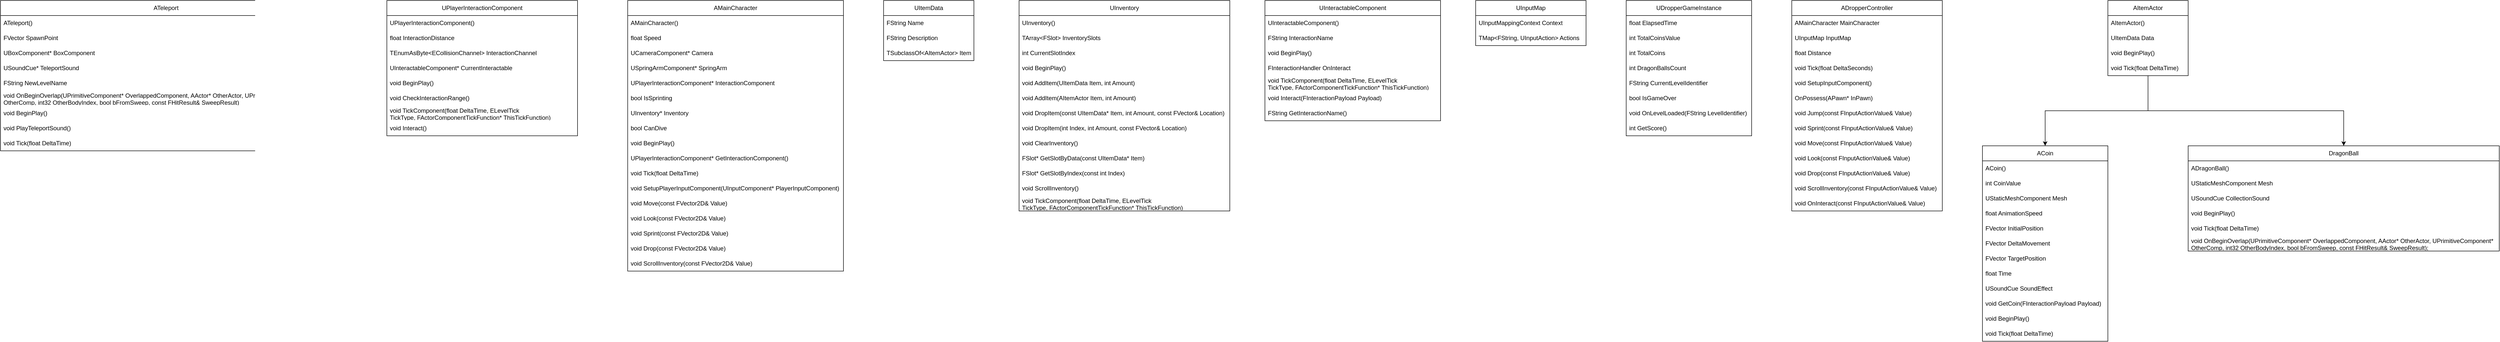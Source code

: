 <mxfile version="25.0.3">
  <diagram name="Page-1" id="bDAnoseihjKNJXGVHMe6">
    <mxGraphModel dx="6209" dy="1132" grid="1" gridSize="10" guides="1" tooltips="1" connect="1" arrows="1" fold="1" page="1" pageScale="1" pageWidth="827" pageHeight="1169" math="0" shadow="0">
      <root>
        <mxCell id="0" />
        <mxCell id="1" parent="0" />
        <mxCell id="53XQdtnuftTGXrELk2Gp-2" value="ACoin" style="swimlane;fontStyle=0;childLayout=stackLayout;horizontal=1;startSize=30;horizontalStack=0;resizeParent=1;resizeParentMax=0;resizeLast=0;collapsible=1;marginBottom=0;whiteSpace=wrap;html=1;" vertex="1" parent="1">
          <mxGeometry x="110" y="330" width="250" height="390" as="geometry">
            <mxRectangle x="110" y="330" width="70" height="30" as="alternateBounds" />
          </mxGeometry>
        </mxCell>
        <mxCell id="53XQdtnuftTGXrELk2Gp-3" value="ACoin()" style="text;strokeColor=none;fillColor=none;align=left;verticalAlign=middle;spacingLeft=4;spacingRight=4;overflow=hidden;points=[[0,0.5],[1,0.5]];portConstraint=eastwest;rotatable=0;whiteSpace=wrap;html=1;" vertex="1" parent="53XQdtnuftTGXrELk2Gp-2">
          <mxGeometry y="30" width="250" height="30" as="geometry" />
        </mxCell>
        <mxCell id="53XQdtnuftTGXrELk2Gp-4" value="int CoinValue" style="text;strokeColor=none;fillColor=none;align=left;verticalAlign=middle;spacingLeft=4;spacingRight=4;overflow=hidden;points=[[0,0.5],[1,0.5]];portConstraint=eastwest;rotatable=0;whiteSpace=wrap;html=1;" vertex="1" parent="53XQdtnuftTGXrELk2Gp-2">
          <mxGeometry y="60" width="250" height="30" as="geometry" />
        </mxCell>
        <mxCell id="53XQdtnuftTGXrELk2Gp-5" value="UStaticMeshComponent Mesh" style="text;strokeColor=none;fillColor=none;align=left;verticalAlign=middle;spacingLeft=4;spacingRight=4;overflow=hidden;points=[[0,0.5],[1,0.5]];portConstraint=eastwest;rotatable=0;whiteSpace=wrap;html=1;" vertex="1" parent="53XQdtnuftTGXrELk2Gp-2">
          <mxGeometry y="90" width="250" height="30" as="geometry" />
        </mxCell>
        <mxCell id="53XQdtnuftTGXrELk2Gp-6" value="float AnimationSpeed" style="text;strokeColor=none;fillColor=none;align=left;verticalAlign=middle;spacingLeft=4;spacingRight=4;overflow=hidden;points=[[0,0.5],[1,0.5]];portConstraint=eastwest;rotatable=0;whiteSpace=wrap;html=1;" vertex="1" parent="53XQdtnuftTGXrELk2Gp-2">
          <mxGeometry y="120" width="250" height="30" as="geometry" />
        </mxCell>
        <mxCell id="53XQdtnuftTGXrELk2Gp-7" value="FVector InitialPosition" style="text;strokeColor=none;fillColor=none;align=left;verticalAlign=middle;spacingLeft=4;spacingRight=4;overflow=hidden;points=[[0,0.5],[1,0.5]];portConstraint=eastwest;rotatable=0;whiteSpace=wrap;html=1;" vertex="1" parent="53XQdtnuftTGXrELk2Gp-2">
          <mxGeometry y="150" width="250" height="30" as="geometry" />
        </mxCell>
        <mxCell id="53XQdtnuftTGXrELk2Gp-8" value="FVector DeltaMovement" style="text;strokeColor=none;fillColor=none;align=left;verticalAlign=middle;spacingLeft=4;spacingRight=4;overflow=hidden;points=[[0,0.5],[1,0.5]];portConstraint=eastwest;rotatable=0;whiteSpace=wrap;html=1;" vertex="1" parent="53XQdtnuftTGXrELk2Gp-2">
          <mxGeometry y="180" width="250" height="30" as="geometry" />
        </mxCell>
        <mxCell id="53XQdtnuftTGXrELk2Gp-9" value="FVector TargetPosition" style="text;strokeColor=none;fillColor=none;align=left;verticalAlign=middle;spacingLeft=4;spacingRight=4;overflow=hidden;points=[[0,0.5],[1,0.5]];portConstraint=eastwest;rotatable=0;whiteSpace=wrap;html=1;" vertex="1" parent="53XQdtnuftTGXrELk2Gp-2">
          <mxGeometry y="210" width="250" height="30" as="geometry" />
        </mxCell>
        <mxCell id="53XQdtnuftTGXrELk2Gp-10" value="float Time" style="text;strokeColor=none;fillColor=none;align=left;verticalAlign=middle;spacingLeft=4;spacingRight=4;overflow=hidden;points=[[0,0.5],[1,0.5]];portConstraint=eastwest;rotatable=0;whiteSpace=wrap;html=1;" vertex="1" parent="53XQdtnuftTGXrELk2Gp-2">
          <mxGeometry y="240" width="250" height="30" as="geometry" />
        </mxCell>
        <mxCell id="53XQdtnuftTGXrELk2Gp-11" value="USoundCue SoundEffect" style="text;strokeColor=none;fillColor=none;align=left;verticalAlign=middle;spacingLeft=4;spacingRight=4;overflow=hidden;points=[[0,0.5],[1,0.5]];portConstraint=eastwest;rotatable=0;whiteSpace=wrap;html=1;" vertex="1" parent="53XQdtnuftTGXrELk2Gp-2">
          <mxGeometry y="270" width="250" height="30" as="geometry" />
        </mxCell>
        <mxCell id="53XQdtnuftTGXrELk2Gp-12" value="void GetCoin(FInteractionPayload Payload)" style="text;strokeColor=none;fillColor=none;align=left;verticalAlign=middle;spacingLeft=4;spacingRight=4;overflow=hidden;points=[[0,0.5],[1,0.5]];portConstraint=eastwest;rotatable=0;whiteSpace=wrap;html=1;" vertex="1" parent="53XQdtnuftTGXrELk2Gp-2">
          <mxGeometry y="300" width="250" height="30" as="geometry" />
        </mxCell>
        <mxCell id="53XQdtnuftTGXrELk2Gp-13" value="void BeginPlay()" style="text;strokeColor=none;fillColor=none;align=left;verticalAlign=middle;spacingLeft=4;spacingRight=4;overflow=hidden;points=[[0,0.5],[1,0.5]];portConstraint=eastwest;rotatable=0;whiteSpace=wrap;html=1;" vertex="1" parent="53XQdtnuftTGXrELk2Gp-2">
          <mxGeometry y="330" width="250" height="30" as="geometry" />
        </mxCell>
        <mxCell id="53XQdtnuftTGXrELk2Gp-14" value="void Tick(float DeltaTime)" style="text;strokeColor=none;fillColor=none;align=left;verticalAlign=middle;spacingLeft=4;spacingRight=4;overflow=hidden;points=[[0,0.5],[1,0.5]];portConstraint=eastwest;rotatable=0;whiteSpace=wrap;html=1;" vertex="1" parent="53XQdtnuftTGXrELk2Gp-2">
          <mxGeometry y="360" width="250" height="30" as="geometry" />
        </mxCell>
        <mxCell id="53XQdtnuftTGXrELk2Gp-24" style="edgeStyle=orthogonalEdgeStyle;rounded=0;orthogonalLoop=1;jettySize=auto;html=1;entryX=0.5;entryY=0;entryDx=0;entryDy=0;" edge="1" parent="1" source="53XQdtnuftTGXrELk2Gp-17" target="53XQdtnuftTGXrELk2Gp-2">
          <mxGeometry relative="1" as="geometry" />
        </mxCell>
        <mxCell id="53XQdtnuftTGXrELk2Gp-29" style="edgeStyle=orthogonalEdgeStyle;rounded=0;orthogonalLoop=1;jettySize=auto;html=1;entryX=0.5;entryY=0;entryDx=0;entryDy=0;" edge="1" parent="1" source="53XQdtnuftTGXrELk2Gp-17" target="53XQdtnuftTGXrELk2Gp-25">
          <mxGeometry relative="1" as="geometry" />
        </mxCell>
        <mxCell id="53XQdtnuftTGXrELk2Gp-17" value="AItemActor" style="swimlane;fontStyle=0;childLayout=stackLayout;horizontal=1;startSize=30;horizontalStack=0;resizeParent=1;resizeParentMax=0;resizeLast=0;collapsible=1;marginBottom=0;whiteSpace=wrap;html=1;" vertex="1" parent="1">
          <mxGeometry x="360" y="40" width="160" height="150" as="geometry" />
        </mxCell>
        <mxCell id="53XQdtnuftTGXrELk2Gp-18" value="AItemActor()" style="text;strokeColor=none;fillColor=none;align=left;verticalAlign=middle;spacingLeft=4;spacingRight=4;overflow=hidden;points=[[0,0.5],[1,0.5]];portConstraint=eastwest;rotatable=0;whiteSpace=wrap;html=1;" vertex="1" parent="53XQdtnuftTGXrELk2Gp-17">
          <mxGeometry y="30" width="160" height="30" as="geometry" />
        </mxCell>
        <mxCell id="53XQdtnuftTGXrELk2Gp-19" value="UItemData Data" style="text;strokeColor=none;fillColor=none;align=left;verticalAlign=middle;spacingLeft=4;spacingRight=4;overflow=hidden;points=[[0,0.5],[1,0.5]];portConstraint=eastwest;rotatable=0;whiteSpace=wrap;html=1;" vertex="1" parent="53XQdtnuftTGXrELk2Gp-17">
          <mxGeometry y="60" width="160" height="30" as="geometry" />
        </mxCell>
        <mxCell id="53XQdtnuftTGXrELk2Gp-20" value="void BeginPlay()" style="text;strokeColor=none;fillColor=none;align=left;verticalAlign=middle;spacingLeft=4;spacingRight=4;overflow=hidden;points=[[0,0.5],[1,0.5]];portConstraint=eastwest;rotatable=0;whiteSpace=wrap;html=1;" vertex="1" parent="53XQdtnuftTGXrELk2Gp-17">
          <mxGeometry y="90" width="160" height="30" as="geometry" />
        </mxCell>
        <mxCell id="53XQdtnuftTGXrELk2Gp-23" value="void Tick(float DeltaTime)" style="text;strokeColor=none;fillColor=none;align=left;verticalAlign=middle;spacingLeft=4;spacingRight=4;overflow=hidden;points=[[0,0.5],[1,0.5]];portConstraint=eastwest;rotatable=0;whiteSpace=wrap;html=1;" vertex="1" parent="53XQdtnuftTGXrELk2Gp-17">
          <mxGeometry y="120" width="160" height="30" as="geometry" />
        </mxCell>
        <mxCell id="53XQdtnuftTGXrELk2Gp-25" value="DragonBall" style="swimlane;fontStyle=0;childLayout=stackLayout;horizontal=1;startSize=30;horizontalStack=0;resizeParent=1;resizeParentMax=0;resizeLast=0;collapsible=1;marginBottom=0;whiteSpace=wrap;html=1;" vertex="1" parent="1">
          <mxGeometry x="520" y="330" width="620" height="210" as="geometry" />
        </mxCell>
        <mxCell id="53XQdtnuftTGXrELk2Gp-26" value="ADragonBall()" style="text;strokeColor=none;fillColor=none;align=left;verticalAlign=middle;spacingLeft=4;spacingRight=4;overflow=hidden;points=[[0,0.5],[1,0.5]];portConstraint=eastwest;rotatable=0;whiteSpace=wrap;html=1;" vertex="1" parent="53XQdtnuftTGXrELk2Gp-25">
          <mxGeometry y="30" width="620" height="30" as="geometry" />
        </mxCell>
        <mxCell id="53XQdtnuftTGXrELk2Gp-27" value="UStaticMeshComponent Mesh" style="text;strokeColor=none;fillColor=none;align=left;verticalAlign=middle;spacingLeft=4;spacingRight=4;overflow=hidden;points=[[0,0.5],[1,0.5]];portConstraint=eastwest;rotatable=0;whiteSpace=wrap;html=1;" vertex="1" parent="53XQdtnuftTGXrELk2Gp-25">
          <mxGeometry y="60" width="620" height="30" as="geometry" />
        </mxCell>
        <mxCell id="53XQdtnuftTGXrELk2Gp-28" value="USoundCue CollectionSound" style="text;strokeColor=none;fillColor=none;align=left;verticalAlign=middle;spacingLeft=4;spacingRight=4;overflow=hidden;points=[[0,0.5],[1,0.5]];portConstraint=eastwest;rotatable=0;whiteSpace=wrap;html=1;" vertex="1" parent="53XQdtnuftTGXrELk2Gp-25">
          <mxGeometry y="90" width="620" height="30" as="geometry" />
        </mxCell>
        <mxCell id="53XQdtnuftTGXrELk2Gp-30" value="void BeginPlay()" style="text;strokeColor=none;fillColor=none;align=left;verticalAlign=middle;spacingLeft=4;spacingRight=4;overflow=hidden;points=[[0,0.5],[1,0.5]];portConstraint=eastwest;rotatable=0;whiteSpace=wrap;html=1;" vertex="1" parent="53XQdtnuftTGXrELk2Gp-25">
          <mxGeometry y="120" width="620" height="30" as="geometry" />
        </mxCell>
        <mxCell id="53XQdtnuftTGXrELk2Gp-31" value="void Tick(float DeltaTime)" style="text;strokeColor=none;fillColor=none;align=left;verticalAlign=middle;spacingLeft=4;spacingRight=4;overflow=hidden;points=[[0,0.5],[1,0.5]];portConstraint=eastwest;rotatable=0;whiteSpace=wrap;html=1;" vertex="1" parent="53XQdtnuftTGXrELk2Gp-25">
          <mxGeometry y="150" width="620" height="30" as="geometry" />
        </mxCell>
        <mxCell id="53XQdtnuftTGXrELk2Gp-32" value="&lt;div&gt;void OnBeginOverlap(UPrimitiveComponent* OverlappedComponent, AActor* OtherActor, UPrimitiveComponent* OtherComp,&amp;nbsp;&lt;span style=&quot;background-color: initial;&quot;&gt;int32 OtherBodyIndex, bool bFromSweep, const FHitResult&amp;amp; SweepResult);&lt;/span&gt;&lt;/div&gt;" style="text;strokeColor=none;fillColor=none;align=left;verticalAlign=middle;spacingLeft=4;spacingRight=4;overflow=hidden;points=[[0,0.5],[1,0.5]];portConstraint=eastwest;rotatable=0;whiteSpace=wrap;html=1;" vertex="1" parent="53XQdtnuftTGXrELk2Gp-25">
          <mxGeometry y="180" width="620" height="30" as="geometry" />
        </mxCell>
        <mxCell id="53XQdtnuftTGXrELk2Gp-33" value="ADropperController" style="swimlane;fontStyle=0;childLayout=stackLayout;horizontal=1;startSize=30;horizontalStack=0;resizeParent=1;resizeParentMax=0;resizeLast=0;collapsible=1;marginBottom=0;whiteSpace=wrap;html=1;" vertex="1" parent="1">
          <mxGeometry x="-270" y="40" width="300" height="420" as="geometry" />
        </mxCell>
        <mxCell id="53XQdtnuftTGXrELk2Gp-34" value="AMainCharacter MainCharacter" style="text;strokeColor=none;fillColor=none;align=left;verticalAlign=middle;spacingLeft=4;spacingRight=4;overflow=hidden;points=[[0,0.5],[1,0.5]];portConstraint=eastwest;rotatable=0;whiteSpace=wrap;html=1;" vertex="1" parent="53XQdtnuftTGXrELk2Gp-33">
          <mxGeometry y="30" width="300" height="30" as="geometry" />
        </mxCell>
        <mxCell id="53XQdtnuftTGXrELk2Gp-35" value="UInputMap InputMap" style="text;strokeColor=none;fillColor=none;align=left;verticalAlign=middle;spacingLeft=4;spacingRight=4;overflow=hidden;points=[[0,0.5],[1,0.5]];portConstraint=eastwest;rotatable=0;whiteSpace=wrap;html=1;" vertex="1" parent="53XQdtnuftTGXrELk2Gp-33">
          <mxGeometry y="60" width="300" height="30" as="geometry" />
        </mxCell>
        <mxCell id="53XQdtnuftTGXrELk2Gp-36" value="float Distance" style="text;strokeColor=none;fillColor=none;align=left;verticalAlign=middle;spacingLeft=4;spacingRight=4;overflow=hidden;points=[[0,0.5],[1,0.5]];portConstraint=eastwest;rotatable=0;whiteSpace=wrap;html=1;" vertex="1" parent="53XQdtnuftTGXrELk2Gp-33">
          <mxGeometry y="90" width="300" height="30" as="geometry" />
        </mxCell>
        <mxCell id="53XQdtnuftTGXrELk2Gp-37" value="void Tick(float DeltaSeconds)" style="text;strokeColor=none;fillColor=none;align=left;verticalAlign=middle;spacingLeft=4;spacingRight=4;overflow=hidden;points=[[0,0.5],[1,0.5]];portConstraint=eastwest;rotatable=0;whiteSpace=wrap;html=1;" vertex="1" parent="53XQdtnuftTGXrELk2Gp-33">
          <mxGeometry y="120" width="300" height="30" as="geometry" />
        </mxCell>
        <mxCell id="53XQdtnuftTGXrELk2Gp-38" value="void SetupInputComponent()" style="text;strokeColor=none;fillColor=none;align=left;verticalAlign=middle;spacingLeft=4;spacingRight=4;overflow=hidden;points=[[0,0.5],[1,0.5]];portConstraint=eastwest;rotatable=0;whiteSpace=wrap;html=1;" vertex="1" parent="53XQdtnuftTGXrELk2Gp-33">
          <mxGeometry y="150" width="300" height="30" as="geometry" />
        </mxCell>
        <mxCell id="53XQdtnuftTGXrELk2Gp-39" value="OnPossess(APawn* InPawn)" style="text;strokeColor=none;fillColor=none;align=left;verticalAlign=middle;spacingLeft=4;spacingRight=4;overflow=hidden;points=[[0,0.5],[1,0.5]];portConstraint=eastwest;rotatable=0;whiteSpace=wrap;html=1;" vertex="1" parent="53XQdtnuftTGXrELk2Gp-33">
          <mxGeometry y="180" width="300" height="30" as="geometry" />
        </mxCell>
        <mxCell id="53XQdtnuftTGXrELk2Gp-40" value="void Jump(const FInputActionValue&amp;amp; Value)" style="text;strokeColor=none;fillColor=none;align=left;verticalAlign=middle;spacingLeft=4;spacingRight=4;overflow=hidden;points=[[0,0.5],[1,0.5]];portConstraint=eastwest;rotatable=0;whiteSpace=wrap;html=1;" vertex="1" parent="53XQdtnuftTGXrELk2Gp-33">
          <mxGeometry y="210" width="300" height="30" as="geometry" />
        </mxCell>
        <mxCell id="53XQdtnuftTGXrELk2Gp-41" value="void Sprint(const FInputActionValue&amp;amp; Value)" style="text;strokeColor=none;fillColor=none;align=left;verticalAlign=middle;spacingLeft=4;spacingRight=4;overflow=hidden;points=[[0,0.5],[1,0.5]];portConstraint=eastwest;rotatable=0;whiteSpace=wrap;html=1;" vertex="1" parent="53XQdtnuftTGXrELk2Gp-33">
          <mxGeometry y="240" width="300" height="30" as="geometry" />
        </mxCell>
        <mxCell id="53XQdtnuftTGXrELk2Gp-42" value="void Move(const FInputActionValue&amp;amp; Value)" style="text;strokeColor=none;fillColor=none;align=left;verticalAlign=middle;spacingLeft=4;spacingRight=4;overflow=hidden;points=[[0,0.5],[1,0.5]];portConstraint=eastwest;rotatable=0;whiteSpace=wrap;html=1;" vertex="1" parent="53XQdtnuftTGXrELk2Gp-33">
          <mxGeometry y="270" width="300" height="30" as="geometry" />
        </mxCell>
        <mxCell id="53XQdtnuftTGXrELk2Gp-43" value="void Look(const FInputActionValue&amp;amp; Value)" style="text;strokeColor=none;fillColor=none;align=left;verticalAlign=middle;spacingLeft=4;spacingRight=4;overflow=hidden;points=[[0,0.5],[1,0.5]];portConstraint=eastwest;rotatable=0;whiteSpace=wrap;html=1;" vertex="1" parent="53XQdtnuftTGXrELk2Gp-33">
          <mxGeometry y="300" width="300" height="30" as="geometry" />
        </mxCell>
        <mxCell id="53XQdtnuftTGXrELk2Gp-44" value="void Drop(const FInputActionValue&amp;amp; Value)" style="text;strokeColor=none;fillColor=none;align=left;verticalAlign=middle;spacingLeft=4;spacingRight=4;overflow=hidden;points=[[0,0.5],[1,0.5]];portConstraint=eastwest;rotatable=0;whiteSpace=wrap;html=1;" vertex="1" parent="53XQdtnuftTGXrELk2Gp-33">
          <mxGeometry y="330" width="300" height="30" as="geometry" />
        </mxCell>
        <mxCell id="53XQdtnuftTGXrELk2Gp-45" value="void ScrollInventory(const FInputActionValue&amp;amp; Value)" style="text;strokeColor=none;fillColor=none;align=left;verticalAlign=middle;spacingLeft=4;spacingRight=4;overflow=hidden;points=[[0,0.5],[1,0.5]];portConstraint=eastwest;rotatable=0;whiteSpace=wrap;html=1;" vertex="1" parent="53XQdtnuftTGXrELk2Gp-33">
          <mxGeometry y="360" width="300" height="30" as="geometry" />
        </mxCell>
        <mxCell id="53XQdtnuftTGXrELk2Gp-46" value="void OnInteract(const FInputActionValue&amp;amp; Value)" style="text;strokeColor=none;fillColor=none;align=left;verticalAlign=middle;spacingLeft=4;spacingRight=4;overflow=hidden;points=[[0,0.5],[1,0.5]];portConstraint=eastwest;rotatable=0;whiteSpace=wrap;html=1;" vertex="1" parent="53XQdtnuftTGXrELk2Gp-33">
          <mxGeometry y="390" width="300" height="30" as="geometry" />
        </mxCell>
        <mxCell id="53XQdtnuftTGXrELk2Gp-48" value="UDropperGameInstance" style="swimlane;fontStyle=0;childLayout=stackLayout;horizontal=1;startSize=30;horizontalStack=0;resizeParent=1;resizeParentMax=0;resizeLast=0;collapsible=1;marginBottom=0;whiteSpace=wrap;html=1;" vertex="1" parent="1">
          <mxGeometry x="-600" y="40" width="250" height="270" as="geometry" />
        </mxCell>
        <mxCell id="53XQdtnuftTGXrELk2Gp-49" value="float ElapsedTime" style="text;strokeColor=none;fillColor=none;align=left;verticalAlign=middle;spacingLeft=4;spacingRight=4;overflow=hidden;points=[[0,0.5],[1,0.5]];portConstraint=eastwest;rotatable=0;whiteSpace=wrap;html=1;" vertex="1" parent="53XQdtnuftTGXrELk2Gp-48">
          <mxGeometry y="30" width="250" height="30" as="geometry" />
        </mxCell>
        <mxCell id="53XQdtnuftTGXrELk2Gp-50" value="int TotalCoinsValue" style="text;strokeColor=none;fillColor=none;align=left;verticalAlign=middle;spacingLeft=4;spacingRight=4;overflow=hidden;points=[[0,0.5],[1,0.5]];portConstraint=eastwest;rotatable=0;whiteSpace=wrap;html=1;" vertex="1" parent="53XQdtnuftTGXrELk2Gp-48">
          <mxGeometry y="60" width="250" height="30" as="geometry" />
        </mxCell>
        <mxCell id="53XQdtnuftTGXrELk2Gp-51" value="int TotalCoins" style="text;strokeColor=none;fillColor=none;align=left;verticalAlign=middle;spacingLeft=4;spacingRight=4;overflow=hidden;points=[[0,0.5],[1,0.5]];portConstraint=eastwest;rotatable=0;whiteSpace=wrap;html=1;" vertex="1" parent="53XQdtnuftTGXrELk2Gp-48">
          <mxGeometry y="90" width="250" height="30" as="geometry" />
        </mxCell>
        <mxCell id="53XQdtnuftTGXrELk2Gp-54" value="int DragonBallsCount" style="text;strokeColor=none;fillColor=none;align=left;verticalAlign=middle;spacingLeft=4;spacingRight=4;overflow=hidden;points=[[0,0.5],[1,0.5]];portConstraint=eastwest;rotatable=0;whiteSpace=wrap;html=1;" vertex="1" parent="53XQdtnuftTGXrELk2Gp-48">
          <mxGeometry y="120" width="250" height="30" as="geometry" />
        </mxCell>
        <mxCell id="53XQdtnuftTGXrELk2Gp-55" value="FString CurrentLevelIdentifier" style="text;strokeColor=none;fillColor=none;align=left;verticalAlign=middle;spacingLeft=4;spacingRight=4;overflow=hidden;points=[[0,0.5],[1,0.5]];portConstraint=eastwest;rotatable=0;whiteSpace=wrap;html=1;" vertex="1" parent="53XQdtnuftTGXrELk2Gp-48">
          <mxGeometry y="150" width="250" height="30" as="geometry" />
        </mxCell>
        <mxCell id="53XQdtnuftTGXrELk2Gp-56" value="bool IsGameOver" style="text;strokeColor=none;fillColor=none;align=left;verticalAlign=middle;spacingLeft=4;spacingRight=4;overflow=hidden;points=[[0,0.5],[1,0.5]];portConstraint=eastwest;rotatable=0;whiteSpace=wrap;html=1;" vertex="1" parent="53XQdtnuftTGXrELk2Gp-48">
          <mxGeometry y="180" width="250" height="30" as="geometry" />
        </mxCell>
        <mxCell id="53XQdtnuftTGXrELk2Gp-57" value="void OnLevelLoaded(FString LevelIdentifier)" style="text;strokeColor=none;fillColor=none;align=left;verticalAlign=middle;spacingLeft=4;spacingRight=4;overflow=hidden;points=[[0,0.5],[1,0.5]];portConstraint=eastwest;rotatable=0;whiteSpace=wrap;html=1;" vertex="1" parent="53XQdtnuftTGXrELk2Gp-48">
          <mxGeometry y="210" width="250" height="30" as="geometry" />
        </mxCell>
        <mxCell id="53XQdtnuftTGXrELk2Gp-58" value="int GetScore()" style="text;strokeColor=none;fillColor=none;align=left;verticalAlign=middle;spacingLeft=4;spacingRight=4;overflow=hidden;points=[[0,0.5],[1,0.5]];portConstraint=eastwest;rotatable=0;whiteSpace=wrap;html=1;" vertex="1" parent="53XQdtnuftTGXrELk2Gp-48">
          <mxGeometry y="240" width="250" height="30" as="geometry" />
        </mxCell>
        <mxCell id="53XQdtnuftTGXrELk2Gp-64" value="UInputMap" style="swimlane;fontStyle=0;childLayout=stackLayout;horizontal=1;startSize=30;horizontalStack=0;resizeParent=1;resizeParentMax=0;resizeLast=0;collapsible=1;marginBottom=0;whiteSpace=wrap;html=1;" vertex="1" parent="1">
          <mxGeometry x="-900" y="40" width="220" height="90" as="geometry" />
        </mxCell>
        <mxCell id="53XQdtnuftTGXrELk2Gp-65" value="UInputMappingContext&lt;span style=&quot;background-color: initial;&quot;&gt;&amp;nbsp;Context&lt;/span&gt;" style="text;strokeColor=none;fillColor=none;align=left;verticalAlign=middle;spacingLeft=4;spacingRight=4;overflow=hidden;points=[[0,0.5],[1,0.5]];portConstraint=eastwest;rotatable=0;whiteSpace=wrap;html=1;" vertex="1" parent="53XQdtnuftTGXrELk2Gp-64">
          <mxGeometry y="30" width="220" height="30" as="geometry" />
        </mxCell>
        <mxCell id="53XQdtnuftTGXrELk2Gp-66" value="TMap&amp;lt;FString, UInputAction&amp;gt; Actions" style="text;strokeColor=none;fillColor=none;align=left;verticalAlign=middle;spacingLeft=4;spacingRight=4;overflow=hidden;points=[[0,0.5],[1,0.5]];portConstraint=eastwest;rotatable=0;whiteSpace=wrap;html=1;" vertex="1" parent="53XQdtnuftTGXrELk2Gp-64">
          <mxGeometry y="60" width="220" height="30" as="geometry" />
        </mxCell>
        <mxCell id="53XQdtnuftTGXrELk2Gp-68" value="UInteractableComponent" style="swimlane;fontStyle=0;childLayout=stackLayout;horizontal=1;startSize=30;horizontalStack=0;resizeParent=1;resizeParentMax=0;resizeLast=0;collapsible=1;marginBottom=0;whiteSpace=wrap;html=1;" vertex="1" parent="1">
          <mxGeometry x="-1320" y="40" width="350" height="240" as="geometry" />
        </mxCell>
        <mxCell id="53XQdtnuftTGXrELk2Gp-69" value="UInteractableComponent()" style="text;strokeColor=none;fillColor=none;align=left;verticalAlign=middle;spacingLeft=4;spacingRight=4;overflow=hidden;points=[[0,0.5],[1,0.5]];portConstraint=eastwest;rotatable=0;whiteSpace=wrap;html=1;" vertex="1" parent="53XQdtnuftTGXrELk2Gp-68">
          <mxGeometry y="30" width="350" height="30" as="geometry" />
        </mxCell>
        <mxCell id="53XQdtnuftTGXrELk2Gp-70" value="FString InteractionName" style="text;strokeColor=none;fillColor=none;align=left;verticalAlign=middle;spacingLeft=4;spacingRight=4;overflow=hidden;points=[[0,0.5],[1,0.5]];portConstraint=eastwest;rotatable=0;whiteSpace=wrap;html=1;" vertex="1" parent="53XQdtnuftTGXrELk2Gp-68">
          <mxGeometry y="60" width="350" height="30" as="geometry" />
        </mxCell>
        <mxCell id="53XQdtnuftTGXrELk2Gp-71" value="void BeginPlay()" style="text;strokeColor=none;fillColor=none;align=left;verticalAlign=middle;spacingLeft=4;spacingRight=4;overflow=hidden;points=[[0,0.5],[1,0.5]];portConstraint=eastwest;rotatable=0;whiteSpace=wrap;html=1;" vertex="1" parent="53XQdtnuftTGXrELk2Gp-68">
          <mxGeometry y="90" width="350" height="30" as="geometry" />
        </mxCell>
        <mxCell id="53XQdtnuftTGXrELk2Gp-73" value="FInteractionHandler OnInteract" style="text;strokeColor=none;fillColor=none;align=left;verticalAlign=middle;spacingLeft=4;spacingRight=4;overflow=hidden;points=[[0,0.5],[1,0.5]];portConstraint=eastwest;rotatable=0;whiteSpace=wrap;html=1;" vertex="1" parent="53XQdtnuftTGXrELk2Gp-68">
          <mxGeometry y="120" width="350" height="30" as="geometry" />
        </mxCell>
        <mxCell id="53XQdtnuftTGXrELk2Gp-74" value="&lt;div&gt;void TickComponent(float DeltaTime, ELevelTick TickType,&amp;nbsp;&lt;span style=&quot;background-color: initial;&quot;&gt;FActorComponentTickFunction* ThisTickFunction)&lt;/span&gt;&lt;/div&gt;" style="text;strokeColor=none;fillColor=none;align=left;verticalAlign=middle;spacingLeft=4;spacingRight=4;overflow=hidden;points=[[0,0.5],[1,0.5]];portConstraint=eastwest;rotatable=0;whiteSpace=wrap;html=1;" vertex="1" parent="53XQdtnuftTGXrELk2Gp-68">
          <mxGeometry y="150" width="350" height="30" as="geometry" />
        </mxCell>
        <mxCell id="53XQdtnuftTGXrELk2Gp-75" value="void Interact(FInteractionPayload Payload)" style="text;strokeColor=none;fillColor=none;align=left;verticalAlign=middle;spacingLeft=4;spacingRight=4;overflow=hidden;points=[[0,0.5],[1,0.5]];portConstraint=eastwest;rotatable=0;whiteSpace=wrap;html=1;" vertex="1" parent="53XQdtnuftTGXrELk2Gp-68">
          <mxGeometry y="180" width="350" height="30" as="geometry" />
        </mxCell>
        <mxCell id="53XQdtnuftTGXrELk2Gp-76" value="FString GetInteractionName()" style="text;strokeColor=none;fillColor=none;align=left;verticalAlign=middle;spacingLeft=4;spacingRight=4;overflow=hidden;points=[[0,0.5],[1,0.5]];portConstraint=eastwest;rotatable=0;whiteSpace=wrap;html=1;" vertex="1" parent="53XQdtnuftTGXrELk2Gp-68">
          <mxGeometry y="210" width="350" height="30" as="geometry" />
        </mxCell>
        <mxCell id="53XQdtnuftTGXrELk2Gp-83" value="UInventory" style="swimlane;fontStyle=0;childLayout=stackLayout;horizontal=1;startSize=30;horizontalStack=0;resizeParent=1;resizeParentMax=0;resizeLast=0;collapsible=1;marginBottom=0;whiteSpace=wrap;html=1;" vertex="1" parent="1">
          <mxGeometry x="-1810" y="40" width="420" height="420" as="geometry" />
        </mxCell>
        <mxCell id="53XQdtnuftTGXrELk2Gp-84" value="UInventory()" style="text;strokeColor=none;fillColor=none;align=left;verticalAlign=middle;spacingLeft=4;spacingRight=4;overflow=hidden;points=[[0,0.5],[1,0.5]];portConstraint=eastwest;rotatable=0;whiteSpace=wrap;html=1;" vertex="1" parent="53XQdtnuftTGXrELk2Gp-83">
          <mxGeometry y="30" width="420" height="30" as="geometry" />
        </mxCell>
        <mxCell id="53XQdtnuftTGXrELk2Gp-85" value="TArray&amp;lt;FSlot&amp;gt; InventorySlots" style="text;strokeColor=none;fillColor=none;align=left;verticalAlign=middle;spacingLeft=4;spacingRight=4;overflow=hidden;points=[[0,0.5],[1,0.5]];portConstraint=eastwest;rotatable=0;whiteSpace=wrap;html=1;" vertex="1" parent="53XQdtnuftTGXrELk2Gp-83">
          <mxGeometry y="60" width="420" height="30" as="geometry" />
        </mxCell>
        <mxCell id="53XQdtnuftTGXrELk2Gp-87" value="int CurrentSlotIndex" style="text;strokeColor=none;fillColor=none;align=left;verticalAlign=middle;spacingLeft=4;spacingRight=4;overflow=hidden;points=[[0,0.5],[1,0.5]];portConstraint=eastwest;rotatable=0;whiteSpace=wrap;html=1;" vertex="1" parent="53XQdtnuftTGXrELk2Gp-83">
          <mxGeometry y="90" width="420" height="30" as="geometry" />
        </mxCell>
        <mxCell id="53XQdtnuftTGXrELk2Gp-86" value="void BeginPlay()" style="text;strokeColor=none;fillColor=none;align=left;verticalAlign=middle;spacingLeft=4;spacingRight=4;overflow=hidden;points=[[0,0.5],[1,0.5]];portConstraint=eastwest;rotatable=0;whiteSpace=wrap;html=1;" vertex="1" parent="53XQdtnuftTGXrELk2Gp-83">
          <mxGeometry y="120" width="420" height="30" as="geometry" />
        </mxCell>
        <mxCell id="53XQdtnuftTGXrELk2Gp-88" value="void AddItem(UItemData&lt;span style=&quot;background-color: initial;&quot;&gt;&amp;nbsp;Item, int Amount)&lt;/span&gt;" style="text;strokeColor=none;fillColor=none;align=left;verticalAlign=middle;spacingLeft=4;spacingRight=4;overflow=hidden;points=[[0,0.5],[1,0.5]];portConstraint=eastwest;rotatable=0;whiteSpace=wrap;html=1;" vertex="1" parent="53XQdtnuftTGXrELk2Gp-83">
          <mxGeometry y="150" width="420" height="30" as="geometry" />
        </mxCell>
        <mxCell id="53XQdtnuftTGXrELk2Gp-89" value="void AddItem(AItemActor Item, int Amount)" style="text;strokeColor=none;fillColor=none;align=left;verticalAlign=middle;spacingLeft=4;spacingRight=4;overflow=hidden;points=[[0,0.5],[1,0.5]];portConstraint=eastwest;rotatable=0;whiteSpace=wrap;html=1;" vertex="1" parent="53XQdtnuftTGXrELk2Gp-83">
          <mxGeometry y="180" width="420" height="30" as="geometry" />
        </mxCell>
        <mxCell id="53XQdtnuftTGXrELk2Gp-90" value="void DropItem(const UItemData* Item, int Amount, const FVector&amp;amp; Location)" style="text;strokeColor=none;fillColor=none;align=left;verticalAlign=middle;spacingLeft=4;spacingRight=4;overflow=hidden;points=[[0,0.5],[1,0.5]];portConstraint=eastwest;rotatable=0;whiteSpace=wrap;html=1;" vertex="1" parent="53XQdtnuftTGXrELk2Gp-83">
          <mxGeometry y="210" width="420" height="30" as="geometry" />
        </mxCell>
        <mxCell id="53XQdtnuftTGXrELk2Gp-91" value="void DropItem(int Index, int Amount, const FVector&amp;amp; Location)" style="text;strokeColor=none;fillColor=none;align=left;verticalAlign=middle;spacingLeft=4;spacingRight=4;overflow=hidden;points=[[0,0.5],[1,0.5]];portConstraint=eastwest;rotatable=0;whiteSpace=wrap;html=1;" vertex="1" parent="53XQdtnuftTGXrELk2Gp-83">
          <mxGeometry y="240" width="420" height="30" as="geometry" />
        </mxCell>
        <mxCell id="53XQdtnuftTGXrELk2Gp-92" value="void ClearInventory()" style="text;strokeColor=none;fillColor=none;align=left;verticalAlign=middle;spacingLeft=4;spacingRight=4;overflow=hidden;points=[[0,0.5],[1,0.5]];portConstraint=eastwest;rotatable=0;whiteSpace=wrap;html=1;" vertex="1" parent="53XQdtnuftTGXrELk2Gp-83">
          <mxGeometry y="270" width="420" height="30" as="geometry" />
        </mxCell>
        <mxCell id="53XQdtnuftTGXrELk2Gp-93" value="FSlot* GetSlotByData(const UItemData* Item)" style="text;strokeColor=none;fillColor=none;align=left;verticalAlign=middle;spacingLeft=4;spacingRight=4;overflow=hidden;points=[[0,0.5],[1,0.5]];portConstraint=eastwest;rotatable=0;whiteSpace=wrap;html=1;" vertex="1" parent="53XQdtnuftTGXrELk2Gp-83">
          <mxGeometry y="300" width="420" height="30" as="geometry" />
        </mxCell>
        <mxCell id="53XQdtnuftTGXrELk2Gp-94" value="FSlot* GetSlotByIndex(const int Index)" style="text;strokeColor=none;fillColor=none;align=left;verticalAlign=middle;spacingLeft=4;spacingRight=4;overflow=hidden;points=[[0,0.5],[1,0.5]];portConstraint=eastwest;rotatable=0;whiteSpace=wrap;html=1;" vertex="1" parent="53XQdtnuftTGXrELk2Gp-83">
          <mxGeometry y="330" width="420" height="30" as="geometry" />
        </mxCell>
        <mxCell id="53XQdtnuftTGXrELk2Gp-95" value="void ScrollInventory()" style="text;strokeColor=none;fillColor=none;align=left;verticalAlign=middle;spacingLeft=4;spacingRight=4;overflow=hidden;points=[[0,0.5],[1,0.5]];portConstraint=eastwest;rotatable=0;whiteSpace=wrap;html=1;" vertex="1" parent="53XQdtnuftTGXrELk2Gp-83">
          <mxGeometry y="360" width="420" height="30" as="geometry" />
        </mxCell>
        <mxCell id="53XQdtnuftTGXrELk2Gp-96" value="&lt;div&gt;void TickComponent(float DeltaTime, ELevelTick TickType,&amp;nbsp;&lt;span style=&quot;background-color: initial;&quot;&gt;FActorComponentTickFunction* ThisTickFunction)&lt;/span&gt;&lt;/div&gt;" style="text;strokeColor=none;fillColor=none;align=left;verticalAlign=middle;spacingLeft=4;spacingRight=4;overflow=hidden;points=[[0,0.5],[1,0.5]];portConstraint=eastwest;rotatable=0;whiteSpace=wrap;html=1;" vertex="1" parent="53XQdtnuftTGXrELk2Gp-83">
          <mxGeometry y="390" width="420" height="30" as="geometry" />
        </mxCell>
        <mxCell id="53XQdtnuftTGXrELk2Gp-98" value="UItemData" style="swimlane;fontStyle=0;childLayout=stackLayout;horizontal=1;startSize=30;horizontalStack=0;resizeParent=1;resizeParentMax=0;resizeLast=0;collapsible=1;marginBottom=0;whiteSpace=wrap;html=1;" vertex="1" parent="1">
          <mxGeometry x="-2080" y="40" width="180" height="120" as="geometry" />
        </mxCell>
        <mxCell id="53XQdtnuftTGXrELk2Gp-99" value="FString Name" style="text;strokeColor=none;fillColor=none;align=left;verticalAlign=middle;spacingLeft=4;spacingRight=4;overflow=hidden;points=[[0,0.5],[1,0.5]];portConstraint=eastwest;rotatable=0;whiteSpace=wrap;html=1;" vertex="1" parent="53XQdtnuftTGXrELk2Gp-98">
          <mxGeometry y="30" width="180" height="30" as="geometry" />
        </mxCell>
        <mxCell id="53XQdtnuftTGXrELk2Gp-100" value="FString Description" style="text;strokeColor=none;fillColor=none;align=left;verticalAlign=middle;spacingLeft=4;spacingRight=4;overflow=hidden;points=[[0,0.5],[1,0.5]];portConstraint=eastwest;rotatable=0;whiteSpace=wrap;html=1;" vertex="1" parent="53XQdtnuftTGXrELk2Gp-98">
          <mxGeometry y="60" width="180" height="30" as="geometry" />
        </mxCell>
        <mxCell id="53XQdtnuftTGXrELk2Gp-101" value="TSubclassOf&amp;lt;AItemActor&amp;gt; Item" style="text;strokeColor=none;fillColor=none;align=left;verticalAlign=middle;spacingLeft=4;spacingRight=4;overflow=hidden;points=[[0,0.5],[1,0.5]];portConstraint=eastwest;rotatable=0;whiteSpace=wrap;html=1;" vertex="1" parent="53XQdtnuftTGXrELk2Gp-98">
          <mxGeometry y="90" width="180" height="30" as="geometry" />
        </mxCell>
        <mxCell id="53XQdtnuftTGXrELk2Gp-102" value="AMainCharacter" style="swimlane;fontStyle=0;childLayout=stackLayout;horizontal=1;startSize=30;horizontalStack=0;resizeParent=1;resizeParentMax=0;resizeLast=0;collapsible=1;marginBottom=0;whiteSpace=wrap;html=1;" vertex="1" parent="1">
          <mxGeometry x="-2590" y="40" width="430" height="540" as="geometry" />
        </mxCell>
        <mxCell id="53XQdtnuftTGXrELk2Gp-103" value="AMainCharacter()" style="text;strokeColor=none;fillColor=none;align=left;verticalAlign=middle;spacingLeft=4;spacingRight=4;overflow=hidden;points=[[0,0.5],[1,0.5]];portConstraint=eastwest;rotatable=0;whiteSpace=wrap;html=1;" vertex="1" parent="53XQdtnuftTGXrELk2Gp-102">
          <mxGeometry y="30" width="430" height="30" as="geometry" />
        </mxCell>
        <mxCell id="53XQdtnuftTGXrELk2Gp-104" value="float Speed" style="text;strokeColor=none;fillColor=none;align=left;verticalAlign=middle;spacingLeft=4;spacingRight=4;overflow=hidden;points=[[0,0.5],[1,0.5]];portConstraint=eastwest;rotatable=0;whiteSpace=wrap;html=1;" vertex="1" parent="53XQdtnuftTGXrELk2Gp-102">
          <mxGeometry y="60" width="430" height="30" as="geometry" />
        </mxCell>
        <mxCell id="53XQdtnuftTGXrELk2Gp-105" value="UCameraComponent* Camera" style="text;strokeColor=none;fillColor=none;align=left;verticalAlign=middle;spacingLeft=4;spacingRight=4;overflow=hidden;points=[[0,0.5],[1,0.5]];portConstraint=eastwest;rotatable=0;whiteSpace=wrap;html=1;" vertex="1" parent="53XQdtnuftTGXrELk2Gp-102">
          <mxGeometry y="90" width="430" height="30" as="geometry" />
        </mxCell>
        <mxCell id="53XQdtnuftTGXrELk2Gp-106" value="USpringArmComponent* SpringArm" style="text;strokeColor=none;fillColor=none;align=left;verticalAlign=middle;spacingLeft=4;spacingRight=4;overflow=hidden;points=[[0,0.5],[1,0.5]];portConstraint=eastwest;rotatable=0;whiteSpace=wrap;html=1;" vertex="1" parent="53XQdtnuftTGXrELk2Gp-102">
          <mxGeometry y="120" width="430" height="30" as="geometry" />
        </mxCell>
        <mxCell id="53XQdtnuftTGXrELk2Gp-107" value="UPlayerInteractionComponent* InteractionComponent" style="text;strokeColor=none;fillColor=none;align=left;verticalAlign=middle;spacingLeft=4;spacingRight=4;overflow=hidden;points=[[0,0.5],[1,0.5]];portConstraint=eastwest;rotatable=0;whiteSpace=wrap;html=1;" vertex="1" parent="53XQdtnuftTGXrELk2Gp-102">
          <mxGeometry y="150" width="430" height="30" as="geometry" />
        </mxCell>
        <mxCell id="53XQdtnuftTGXrELk2Gp-108" value="bool IsSprinting" style="text;strokeColor=none;fillColor=none;align=left;verticalAlign=middle;spacingLeft=4;spacingRight=4;overflow=hidden;points=[[0,0.5],[1,0.5]];portConstraint=eastwest;rotatable=0;whiteSpace=wrap;html=1;" vertex="1" parent="53XQdtnuftTGXrELk2Gp-102">
          <mxGeometry y="180" width="430" height="30" as="geometry" />
        </mxCell>
        <mxCell id="53XQdtnuftTGXrELk2Gp-109" value="UInventory* Inventory" style="text;strokeColor=none;fillColor=none;align=left;verticalAlign=middle;spacingLeft=4;spacingRight=4;overflow=hidden;points=[[0,0.5],[1,0.5]];portConstraint=eastwest;rotatable=0;whiteSpace=wrap;html=1;" vertex="1" parent="53XQdtnuftTGXrELk2Gp-102">
          <mxGeometry y="210" width="430" height="30" as="geometry" />
        </mxCell>
        <mxCell id="53XQdtnuftTGXrELk2Gp-110" value="bool CanDive" style="text;strokeColor=none;fillColor=none;align=left;verticalAlign=middle;spacingLeft=4;spacingRight=4;overflow=hidden;points=[[0,0.5],[1,0.5]];portConstraint=eastwest;rotatable=0;whiteSpace=wrap;html=1;" vertex="1" parent="53XQdtnuftTGXrELk2Gp-102">
          <mxGeometry y="240" width="430" height="30" as="geometry" />
        </mxCell>
        <mxCell id="53XQdtnuftTGXrELk2Gp-111" value="void BeginPlay()" style="text;strokeColor=none;fillColor=none;align=left;verticalAlign=middle;spacingLeft=4;spacingRight=4;overflow=hidden;points=[[0,0.5],[1,0.5]];portConstraint=eastwest;rotatable=0;whiteSpace=wrap;html=1;" vertex="1" parent="53XQdtnuftTGXrELk2Gp-102">
          <mxGeometry y="270" width="430" height="30" as="geometry" />
        </mxCell>
        <mxCell id="53XQdtnuftTGXrELk2Gp-112" value="UPlayerInteractionComponent* GetInteractionComponent()" style="text;strokeColor=none;fillColor=none;align=left;verticalAlign=middle;spacingLeft=4;spacingRight=4;overflow=hidden;points=[[0,0.5],[1,0.5]];portConstraint=eastwest;rotatable=0;whiteSpace=wrap;html=1;" vertex="1" parent="53XQdtnuftTGXrELk2Gp-102">
          <mxGeometry y="300" width="430" height="30" as="geometry" />
        </mxCell>
        <mxCell id="53XQdtnuftTGXrELk2Gp-113" value="void Tick(float DeltaTime)" style="text;strokeColor=none;fillColor=none;align=left;verticalAlign=middle;spacingLeft=4;spacingRight=4;overflow=hidden;points=[[0,0.5],[1,0.5]];portConstraint=eastwest;rotatable=0;whiteSpace=wrap;html=1;" vertex="1" parent="53XQdtnuftTGXrELk2Gp-102">
          <mxGeometry y="330" width="430" height="30" as="geometry" />
        </mxCell>
        <mxCell id="53XQdtnuftTGXrELk2Gp-114" value="void SetupPlayerInputComponent(UInputComponent* PlayerInputComponent)" style="text;strokeColor=none;fillColor=none;align=left;verticalAlign=middle;spacingLeft=4;spacingRight=4;overflow=hidden;points=[[0,0.5],[1,0.5]];portConstraint=eastwest;rotatable=0;whiteSpace=wrap;html=1;" vertex="1" parent="53XQdtnuftTGXrELk2Gp-102">
          <mxGeometry y="360" width="430" height="30" as="geometry" />
        </mxCell>
        <mxCell id="53XQdtnuftTGXrELk2Gp-115" value="void Move(const FVector2D&amp;amp; Value)" style="text;strokeColor=none;fillColor=none;align=left;verticalAlign=middle;spacingLeft=4;spacingRight=4;overflow=hidden;points=[[0,0.5],[1,0.5]];portConstraint=eastwest;rotatable=0;whiteSpace=wrap;html=1;" vertex="1" parent="53XQdtnuftTGXrELk2Gp-102">
          <mxGeometry y="390" width="430" height="30" as="geometry" />
        </mxCell>
        <mxCell id="53XQdtnuftTGXrELk2Gp-116" value="void Look(const FVector2D&amp;amp; Value)" style="text;strokeColor=none;fillColor=none;align=left;verticalAlign=middle;spacingLeft=4;spacingRight=4;overflow=hidden;points=[[0,0.5],[1,0.5]];portConstraint=eastwest;rotatable=0;whiteSpace=wrap;html=1;" vertex="1" parent="53XQdtnuftTGXrELk2Gp-102">
          <mxGeometry y="420" width="430" height="30" as="geometry" />
        </mxCell>
        <mxCell id="53XQdtnuftTGXrELk2Gp-117" value="void Sprint(const FVector2D&amp;amp; Value)" style="text;strokeColor=none;fillColor=none;align=left;verticalAlign=middle;spacingLeft=4;spacingRight=4;overflow=hidden;points=[[0,0.5],[1,0.5]];portConstraint=eastwest;rotatable=0;whiteSpace=wrap;html=1;" vertex="1" parent="53XQdtnuftTGXrELk2Gp-102">
          <mxGeometry y="450" width="430" height="30" as="geometry" />
        </mxCell>
        <mxCell id="53XQdtnuftTGXrELk2Gp-118" value="void Drop(const FVector2D&amp;amp; Value)" style="text;strokeColor=none;fillColor=none;align=left;verticalAlign=middle;spacingLeft=4;spacingRight=4;overflow=hidden;points=[[0,0.5],[1,0.5]];portConstraint=eastwest;rotatable=0;whiteSpace=wrap;html=1;" vertex="1" parent="53XQdtnuftTGXrELk2Gp-102">
          <mxGeometry y="480" width="430" height="30" as="geometry" />
        </mxCell>
        <mxCell id="53XQdtnuftTGXrELk2Gp-119" value="void ScrollInventory(const FVector2D&amp;amp; Value)" style="text;strokeColor=none;fillColor=none;align=left;verticalAlign=middle;spacingLeft=4;spacingRight=4;overflow=hidden;points=[[0,0.5],[1,0.5]];portConstraint=eastwest;rotatable=0;whiteSpace=wrap;html=1;" vertex="1" parent="53XQdtnuftTGXrELk2Gp-102">
          <mxGeometry y="510" width="430" height="30" as="geometry" />
        </mxCell>
        <mxCell id="53XQdtnuftTGXrELk2Gp-120" value="UPlayerInteractionComponent" style="swimlane;fontStyle=0;childLayout=stackLayout;horizontal=1;startSize=30;horizontalStack=0;resizeParent=1;resizeParentMax=0;resizeLast=0;collapsible=1;marginBottom=0;whiteSpace=wrap;html=1;" vertex="1" parent="1">
          <mxGeometry x="-3070" y="40" width="380" height="270" as="geometry" />
        </mxCell>
        <mxCell id="53XQdtnuftTGXrELk2Gp-121" value="UPlayerInteractionComponent()" style="text;strokeColor=none;fillColor=none;align=left;verticalAlign=middle;spacingLeft=4;spacingRight=4;overflow=hidden;points=[[0,0.5],[1,0.5]];portConstraint=eastwest;rotatable=0;whiteSpace=wrap;html=1;" vertex="1" parent="53XQdtnuftTGXrELk2Gp-120">
          <mxGeometry y="30" width="380" height="30" as="geometry" />
        </mxCell>
        <mxCell id="53XQdtnuftTGXrELk2Gp-122" value="float InteractionDistance" style="text;strokeColor=none;fillColor=none;align=left;verticalAlign=middle;spacingLeft=4;spacingRight=4;overflow=hidden;points=[[0,0.5],[1,0.5]];portConstraint=eastwest;rotatable=0;whiteSpace=wrap;html=1;" vertex="1" parent="53XQdtnuftTGXrELk2Gp-120">
          <mxGeometry y="60" width="380" height="30" as="geometry" />
        </mxCell>
        <mxCell id="53XQdtnuftTGXrELk2Gp-123" value="TEnumAsByte&amp;lt;ECollisionChannel&amp;gt; InteractionChannel" style="text;strokeColor=none;fillColor=none;align=left;verticalAlign=middle;spacingLeft=4;spacingRight=4;overflow=hidden;points=[[0,0.5],[1,0.5]];portConstraint=eastwest;rotatable=0;whiteSpace=wrap;html=1;" vertex="1" parent="53XQdtnuftTGXrELk2Gp-120">
          <mxGeometry y="90" width="380" height="30" as="geometry" />
        </mxCell>
        <mxCell id="53XQdtnuftTGXrELk2Gp-124" value="UInteractableComponent* CurrentInteractable" style="text;strokeColor=none;fillColor=none;align=left;verticalAlign=middle;spacingLeft=4;spacingRight=4;overflow=hidden;points=[[0,0.5],[1,0.5]];portConstraint=eastwest;rotatable=0;whiteSpace=wrap;html=1;" vertex="1" parent="53XQdtnuftTGXrELk2Gp-120">
          <mxGeometry y="120" width="380" height="30" as="geometry" />
        </mxCell>
        <mxCell id="53XQdtnuftTGXrELk2Gp-125" value="void BeginPlay()" style="text;strokeColor=none;fillColor=none;align=left;verticalAlign=middle;spacingLeft=4;spacingRight=4;overflow=hidden;points=[[0,0.5],[1,0.5]];portConstraint=eastwest;rotatable=0;whiteSpace=wrap;html=1;" vertex="1" parent="53XQdtnuftTGXrELk2Gp-120">
          <mxGeometry y="150" width="380" height="30" as="geometry" />
        </mxCell>
        <mxCell id="53XQdtnuftTGXrELk2Gp-126" value="void CheckInteractionRange()" style="text;strokeColor=none;fillColor=none;align=left;verticalAlign=middle;spacingLeft=4;spacingRight=4;overflow=hidden;points=[[0,0.5],[1,0.5]];portConstraint=eastwest;rotatable=0;whiteSpace=wrap;html=1;" vertex="1" parent="53XQdtnuftTGXrELk2Gp-120">
          <mxGeometry y="180" width="380" height="30" as="geometry" />
        </mxCell>
        <mxCell id="53XQdtnuftTGXrELk2Gp-127" value="&lt;div&gt;void TickComponent(float DeltaTime, ELevelTick TickType,&amp;nbsp;&lt;span style=&quot;background-color: initial;&quot;&gt;FActorComponentTickFunction* ThisTickFunction)&lt;/span&gt;&lt;/div&gt;" style="text;strokeColor=none;fillColor=none;align=left;verticalAlign=middle;spacingLeft=4;spacingRight=4;overflow=hidden;points=[[0,0.5],[1,0.5]];portConstraint=eastwest;rotatable=0;whiteSpace=wrap;html=1;" vertex="1" parent="53XQdtnuftTGXrELk2Gp-120">
          <mxGeometry y="210" width="380" height="30" as="geometry" />
        </mxCell>
        <mxCell id="53XQdtnuftTGXrELk2Gp-128" value="void Interact()" style="text;strokeColor=none;fillColor=none;align=left;verticalAlign=middle;spacingLeft=4;spacingRight=4;overflow=hidden;points=[[0,0.5],[1,0.5]];portConstraint=eastwest;rotatable=0;whiteSpace=wrap;html=1;" vertex="1" parent="53XQdtnuftTGXrELk2Gp-120">
          <mxGeometry y="240" width="380" height="30" as="geometry" />
        </mxCell>
        <mxCell id="53XQdtnuftTGXrELk2Gp-138" value="ATeleport" style="swimlane;fontStyle=0;childLayout=stackLayout;horizontal=1;startSize=30;horizontalStack=0;resizeParent=1;resizeParentMax=0;resizeLast=0;collapsible=1;marginBottom=0;whiteSpace=wrap;html=1;" vertex="1" parent="1">
          <mxGeometry x="-3840" y="40" width="660" height="300" as="geometry" />
        </mxCell>
        <mxCell id="53XQdtnuftTGXrELk2Gp-145" value="ATeleport()" style="text;strokeColor=none;fillColor=none;align=left;verticalAlign=middle;spacingLeft=4;spacingRight=4;overflow=hidden;points=[[0,0.5],[1,0.5]];portConstraint=eastwest;rotatable=0;whiteSpace=wrap;html=1;" vertex="1" parent="53XQdtnuftTGXrELk2Gp-138">
          <mxGeometry y="30" width="660" height="30" as="geometry" />
        </mxCell>
        <mxCell id="53XQdtnuftTGXrELk2Gp-139" value="FVector SpawnPoint" style="text;strokeColor=none;fillColor=none;align=left;verticalAlign=middle;spacingLeft=4;spacingRight=4;overflow=hidden;points=[[0,0.5],[1,0.5]];portConstraint=eastwest;rotatable=0;whiteSpace=wrap;html=1;" vertex="1" parent="53XQdtnuftTGXrELk2Gp-138">
          <mxGeometry y="60" width="660" height="30" as="geometry" />
        </mxCell>
        <mxCell id="53XQdtnuftTGXrELk2Gp-140" value="UBoxComponent* BoxComponent" style="text;strokeColor=none;fillColor=none;align=left;verticalAlign=middle;spacingLeft=4;spacingRight=4;overflow=hidden;points=[[0,0.5],[1,0.5]];portConstraint=eastwest;rotatable=0;whiteSpace=wrap;html=1;" vertex="1" parent="53XQdtnuftTGXrELk2Gp-138">
          <mxGeometry y="90" width="660" height="30" as="geometry" />
        </mxCell>
        <mxCell id="53XQdtnuftTGXrELk2Gp-141" value="USoundCue* TeleportSound" style="text;strokeColor=none;fillColor=none;align=left;verticalAlign=middle;spacingLeft=4;spacingRight=4;overflow=hidden;points=[[0,0.5],[1,0.5]];portConstraint=eastwest;rotatable=0;whiteSpace=wrap;html=1;" vertex="1" parent="53XQdtnuftTGXrELk2Gp-138">
          <mxGeometry y="120" width="660" height="30" as="geometry" />
        </mxCell>
        <mxCell id="53XQdtnuftTGXrELk2Gp-143" value="FString NewLevelName" style="text;strokeColor=none;fillColor=none;align=left;verticalAlign=middle;spacingLeft=4;spacingRight=4;overflow=hidden;points=[[0,0.5],[1,0.5]];portConstraint=eastwest;rotatable=0;whiteSpace=wrap;html=1;" vertex="1" parent="53XQdtnuftTGXrELk2Gp-138">
          <mxGeometry y="150" width="660" height="30" as="geometry" />
        </mxCell>
        <mxCell id="53XQdtnuftTGXrELk2Gp-144" value="&lt;div&gt;void OnBeginOverlap(UPrimitiveComponent* OverlappedComponent, AActor* OtherActor, UPrimitiveComponent* OtherComp,&amp;nbsp;&lt;span style=&quot;background-color: initial;&quot;&gt;int32 OtherBodyIndex, bool bFromSweep, const FHitResult&amp;amp; SweepResult)&lt;/span&gt;&lt;/div&gt;" style="text;strokeColor=none;fillColor=none;align=left;verticalAlign=middle;spacingLeft=4;spacingRight=4;overflow=hidden;points=[[0,0.5],[1,0.5]];portConstraint=eastwest;rotatable=0;whiteSpace=wrap;html=1;" vertex="1" parent="53XQdtnuftTGXrELk2Gp-138">
          <mxGeometry y="180" width="660" height="30" as="geometry" />
        </mxCell>
        <mxCell id="53XQdtnuftTGXrELk2Gp-146" value="void BeginPlay()" style="text;strokeColor=none;fillColor=none;align=left;verticalAlign=middle;spacingLeft=4;spacingRight=4;overflow=hidden;points=[[0,0.5],[1,0.5]];portConstraint=eastwest;rotatable=0;whiteSpace=wrap;html=1;" vertex="1" parent="53XQdtnuftTGXrELk2Gp-138">
          <mxGeometry y="210" width="660" height="30" as="geometry" />
        </mxCell>
        <mxCell id="53XQdtnuftTGXrELk2Gp-147" value="void PlayTeleportSound()" style="text;strokeColor=none;fillColor=none;align=left;verticalAlign=middle;spacingLeft=4;spacingRight=4;overflow=hidden;points=[[0,0.5],[1,0.5]];portConstraint=eastwest;rotatable=0;whiteSpace=wrap;html=1;" vertex="1" parent="53XQdtnuftTGXrELk2Gp-138">
          <mxGeometry y="240" width="660" height="30" as="geometry" />
        </mxCell>
        <mxCell id="53XQdtnuftTGXrELk2Gp-149" value="void Tick(float DeltaTime)" style="text;strokeColor=none;fillColor=none;align=left;verticalAlign=middle;spacingLeft=4;spacingRight=4;overflow=hidden;points=[[0,0.5],[1,0.5]];portConstraint=eastwest;rotatable=0;whiteSpace=wrap;html=1;" vertex="1" parent="53XQdtnuftTGXrELk2Gp-138">
          <mxGeometry y="270" width="660" height="30" as="geometry" />
        </mxCell>
      </root>
    </mxGraphModel>
  </diagram>
</mxfile>
